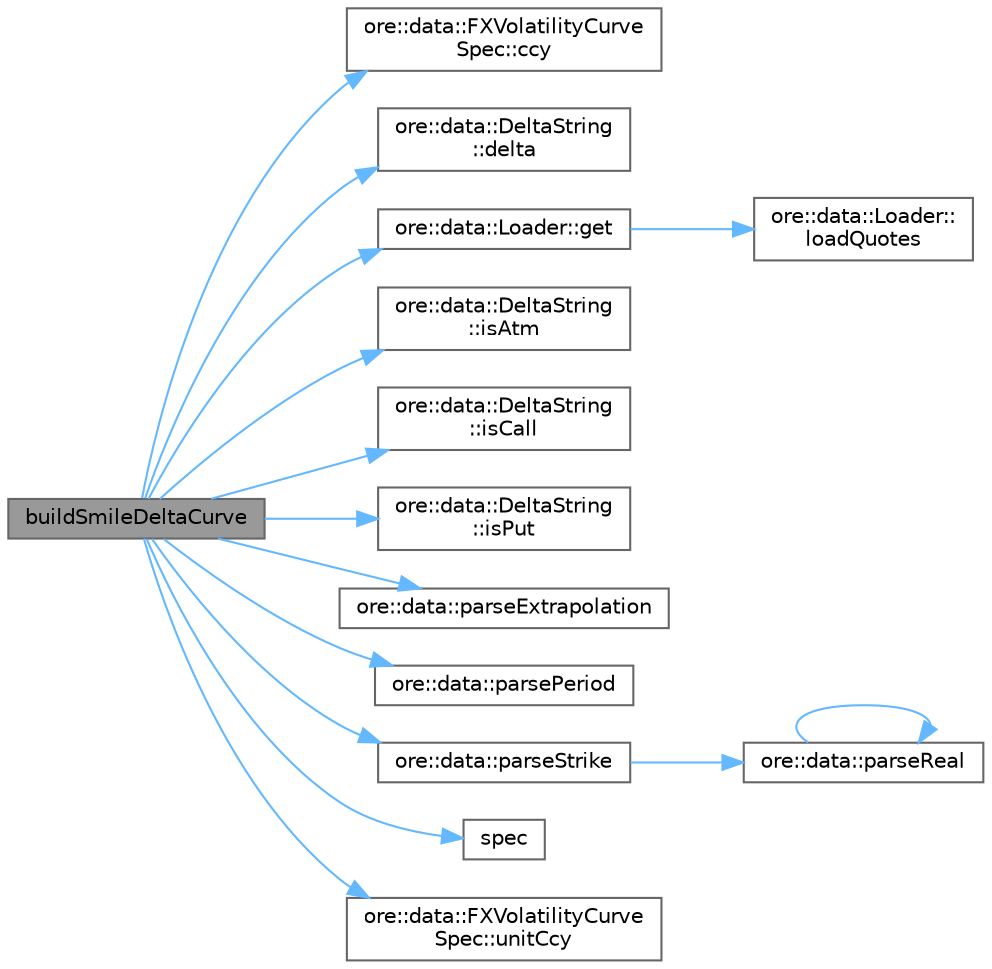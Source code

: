 digraph "buildSmileDeltaCurve"
{
 // INTERACTIVE_SVG=YES
 // LATEX_PDF_SIZE
  bgcolor="transparent";
  edge [fontname=Helvetica,fontsize=10,labelfontname=Helvetica,labelfontsize=10];
  node [fontname=Helvetica,fontsize=10,shape=box,height=0.2,width=0.4];
  rankdir="LR";
  Node1 [label="buildSmileDeltaCurve",height=0.2,width=0.4,color="gray40", fillcolor="grey60", style="filled", fontcolor="black",tooltip=" "];
  Node1 -> Node2 [color="steelblue1",style="solid"];
  Node2 [label="ore::data::FXVolatilityCurve\lSpec::ccy",height=0.2,width=0.4,color="grey40", fillcolor="white", style="filled",URL="$classore_1_1data_1_1_f_x_volatility_curve_spec.html#a3d358ea6ebc33cd2ab59484401f77d54",tooltip=" "];
  Node1 -> Node3 [color="steelblue1",style="solid"];
  Node3 [label="ore::data::DeltaString\l::delta",height=0.2,width=0.4,color="grey40", fillcolor="white", style="filled",URL="$classore_1_1data_1_1_delta_string.html#a397f8534c2b3d08642e5040c40426ab7",tooltip=" "];
  Node1 -> Node4 [color="steelblue1",style="solid"];
  Node4 [label="ore::data::Loader::get",height=0.2,width=0.4,color="grey40", fillcolor="white", style="filled",URL="$classore_1_1data_1_1_loader.html#a19d9f6f808db2631247ec12ffe291225",tooltip="get quote by its unique name, throws if not existent, override in derived classes for performance"];
  Node4 -> Node5 [color="steelblue1",style="solid"];
  Node5 [label="ore::data::Loader::\lloadQuotes",height=0.2,width=0.4,color="grey40", fillcolor="white", style="filled",URL="$classore_1_1data_1_1_loader.html#a0086c4f946085ef0b9d5c56bd1539f91",tooltip="get all quotes, TODO change the return value to std::set"];
  Node1 -> Node6 [color="steelblue1",style="solid"];
  Node6 [label="ore::data::DeltaString\l::isAtm",height=0.2,width=0.4,color="grey40", fillcolor="white", style="filled",URL="$classore_1_1data_1_1_delta_string.html#a33677d9992d9935c8dda721c7e90c488",tooltip=" "];
  Node1 -> Node7 [color="steelblue1",style="solid"];
  Node7 [label="ore::data::DeltaString\l::isCall",height=0.2,width=0.4,color="grey40", fillcolor="white", style="filled",URL="$classore_1_1data_1_1_delta_string.html#a24f2d93e33ef1aba7e9b5dbeda088e98",tooltip=" "];
  Node1 -> Node8 [color="steelblue1",style="solid"];
  Node8 [label="ore::data::DeltaString\l::isPut",height=0.2,width=0.4,color="grey40", fillcolor="white", style="filled",URL="$classore_1_1data_1_1_delta_string.html#abd751388e9fe4ca670f88a12a9bf3356",tooltip=" "];
  Node1 -> Node9 [color="steelblue1",style="solid"];
  Node9 [label="ore::data::parseExtrapolation",height=0.2,width=0.4,color="grey40", fillcolor="white", style="filled",URL="$namespaceore_1_1data.html#aec1b45a4f7d2f40e0800b91d415b94fc",tooltip="Parse Extrapolation from string."];
  Node1 -> Node10 [color="steelblue1",style="solid"];
  Node10 [label="ore::data::parsePeriod",height=0.2,width=0.4,color="grey40", fillcolor="white", style="filled",URL="$group__utilities.html#ga8e0623e2cb01e250e9cfec4619256208",tooltip="Convert text to QuantLib::Period."];
  Node1 -> Node11 [color="steelblue1",style="solid"];
  Node11 [label="ore::data::parseStrike",height=0.2,width=0.4,color="grey40", fillcolor="white", style="filled",URL="$group__utilities.html#ga2037f312d2920037572bdc0c30a6395d",tooltip="Convert text to Strike."];
  Node11 -> Node12 [color="steelblue1",style="solid"];
  Node12 [label="ore::data::parseReal",height=0.2,width=0.4,color="grey40", fillcolor="white", style="filled",URL="$group__utilities.html#gad1db2a68f9a73667c3b4084d63955bdd",tooltip="Convert text to Real."];
  Node12 -> Node12 [color="steelblue1",style="solid"];
  Node1 -> Node13 [color="steelblue1",style="solid"];
  Node13 [label="spec",height=0.2,width=0.4,color="grey40", fillcolor="white", style="filled",URL="$classore_1_1data_1_1_f_x_vol_curve.html#af0f1be52552a1e5147607f5ae5fb757b",tooltip=" "];
  Node1 -> Node14 [color="steelblue1",style="solid"];
  Node14 [label="ore::data::FXVolatilityCurve\lSpec::unitCcy",height=0.2,width=0.4,color="grey40", fillcolor="white", style="filled",URL="$classore_1_1data_1_1_f_x_volatility_curve_spec.html#a8accfec7a5d4efba265e093095cc5cbc",tooltip=" "];
}
